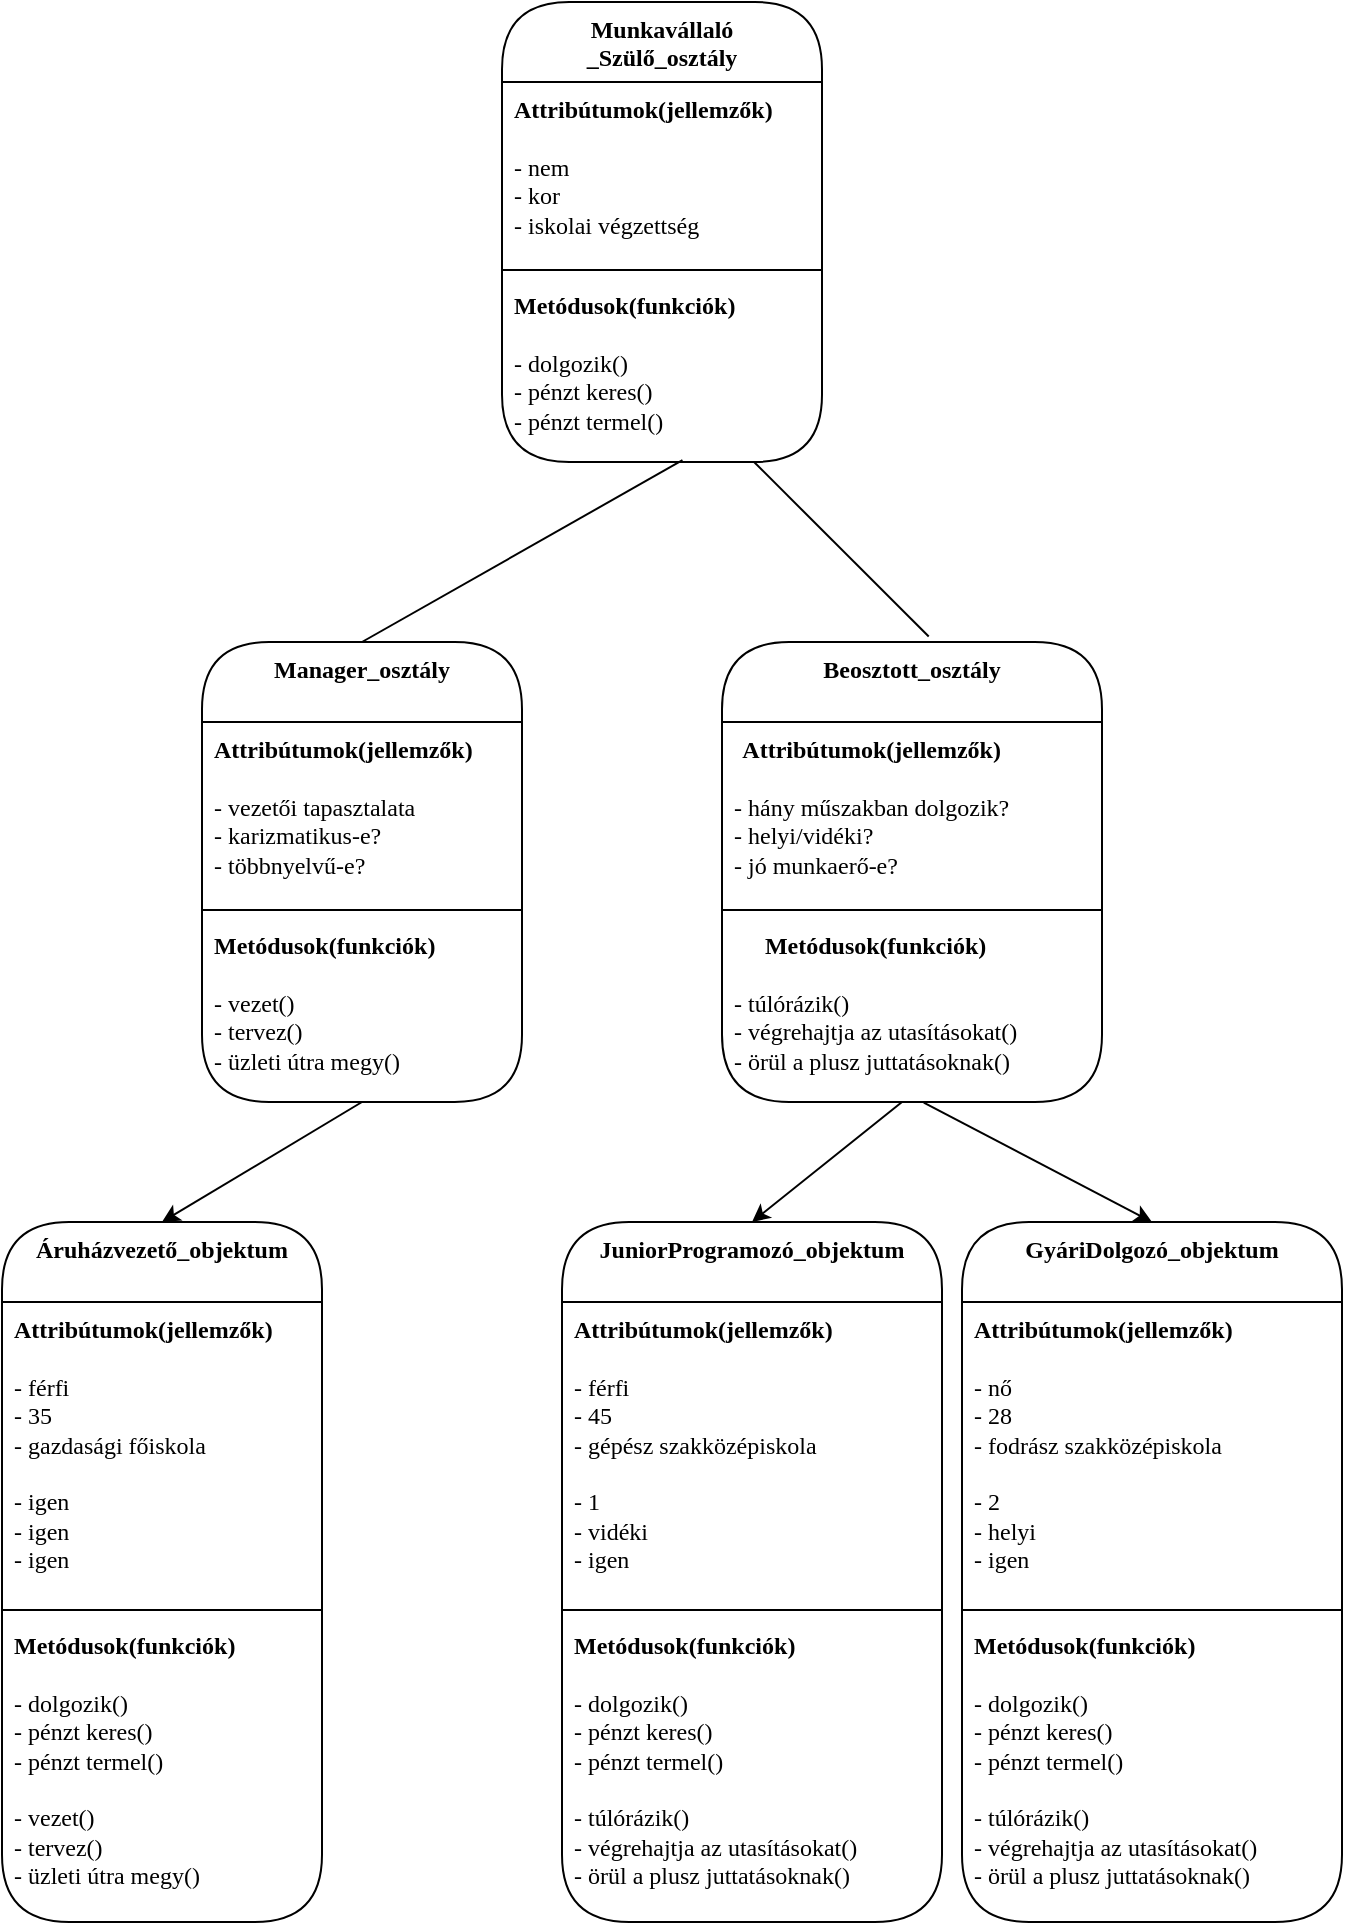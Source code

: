 <mxfile version="22.1.2" type="device">
  <diagram name="1 oldal" id="y6GO0klLcLAF85f1W89G">
    <mxGraphModel dx="780" dy="677" grid="1" gridSize="10" guides="1" tooltips="1" connect="1" arrows="1" fold="1" page="1" pageScale="1" pageWidth="827" pageHeight="1169" math="0" shadow="0">
      <root>
        <mxCell id="0" />
        <mxCell id="1" parent="0" />
        <mxCell id="KbhNGR9DhP5LI528IGR7-1" value="Munkavállaló&lt;br&gt;_Szülő_osztály" style="swimlane;fontStyle=1;align=center;verticalAlign=top;childLayout=stackLayout;horizontal=1;startSize=40;horizontalStack=0;resizeParent=1;resizeParentMax=0;resizeLast=0;collapsible=1;marginBottom=0;whiteSpace=wrap;html=1;rounded=1;fontFamily=Comic Sans MS;arcSize=28;" vertex="1" parent="1">
          <mxGeometry x="470" y="140" width="160" height="230" as="geometry">
            <mxRectangle x="570" y="120" width="100" height="30" as="alternateBounds" />
          </mxGeometry>
        </mxCell>
        <mxCell id="KbhNGR9DhP5LI528IGR7-2" value="&lt;div style=&quot;text-align: center;&quot;&gt;&lt;span style=&quot;background-color: initial;&quot;&gt;&lt;b&gt;Attribútumok(jellemzők)&lt;/b&gt;&lt;/span&gt;&lt;/div&gt;&lt;div style=&quot;text-align: center;&quot;&gt;&lt;span style=&quot;background-color: initial;&quot;&gt;&lt;b&gt;&lt;br&gt;&lt;/b&gt;&lt;/span&gt;&lt;/div&gt;- nem&lt;br&gt;- kor&lt;br&gt;- iskolai végzettség&lt;br&gt;&lt;span style=&quot;&quot;&gt;&lt;span style=&quot;white-space: pre;&quot;&gt;&amp;nbsp;&amp;nbsp;&amp;nbsp;&amp;nbsp;&lt;/span&gt;&lt;span style=&quot;&quot;&gt;&lt;span style=&quot;white-space: pre;&quot;&gt;&amp;nbsp;&amp;nbsp;&amp;nbsp;&amp;nbsp;&lt;/span&gt;&lt;/span&gt;&lt;span style=&quot;&quot;&gt;&lt;span style=&quot;white-space: pre;&quot;&gt;&amp;nbsp;&amp;nbsp;&amp;nbsp;&amp;nbsp;&lt;/span&gt;&lt;/span&gt;&lt;span style=&quot;&quot;&gt;&lt;span style=&quot;white-space: pre;&quot;&gt;&amp;nbsp;&amp;nbsp;&amp;nbsp;&amp;nbsp;&lt;/span&gt;&lt;/span&gt;&lt;span style=&quot;&quot;&gt;&lt;span style=&quot;white-space: pre;&quot;&gt;&amp;nbsp;&amp;nbsp;&amp;nbsp;&amp;nbsp;&lt;/span&gt;&lt;/span&gt;&lt;span style=&quot;&quot;&gt;&lt;span style=&quot;white-space: pre;&quot;&gt;&amp;nbsp;&amp;nbsp;&amp;nbsp;&amp;nbsp;&lt;/span&gt;&lt;/span&gt;&lt;span style=&quot;&quot;&gt;&lt;span style=&quot;white-space: pre;&quot;&gt;&amp;nbsp;&amp;nbsp;&amp;nbsp;&amp;nbsp;&lt;/span&gt;&lt;/span&gt;&lt;/span&gt;" style="text;strokeColor=none;fillColor=none;align=left;verticalAlign=top;spacingLeft=4;spacingRight=4;overflow=hidden;rotatable=0;points=[[0,0.5],[1,0.5]];portConstraint=eastwest;whiteSpace=wrap;html=1;fontFamily=Comic Sans MS;" vertex="1" parent="KbhNGR9DhP5LI528IGR7-1">
          <mxGeometry y="40" width="160" height="90" as="geometry" />
        </mxCell>
        <mxCell id="KbhNGR9DhP5LI528IGR7-3" value="" style="line;strokeWidth=1;fillColor=none;align=left;verticalAlign=middle;spacingTop=-1;spacingLeft=3;spacingRight=3;rotatable=0;labelPosition=right;points=[];portConstraint=eastwest;strokeColor=inherit;" vertex="1" parent="KbhNGR9DhP5LI528IGR7-1">
          <mxGeometry y="130" width="160" height="8" as="geometry" />
        </mxCell>
        <mxCell id="KbhNGR9DhP5LI528IGR7-4" value="&lt;div style=&quot;text-align: center;&quot;&gt;&lt;span style=&quot;background-color: initial;&quot;&gt;&lt;b&gt;Metódusok(funkciók)&lt;/b&gt;&lt;/span&gt;&lt;/div&gt;&lt;div style=&quot;text-align: center;&quot;&gt;&lt;span style=&quot;background-color: initial;&quot;&gt;&lt;b&gt;&lt;br&gt;&lt;/b&gt;&lt;/span&gt;&lt;/div&gt;- dolgozik()&lt;br&gt;- pénzt keres()&lt;br&gt;- pénzt termel()" style="text;strokeColor=none;fillColor=none;align=left;verticalAlign=top;spacingLeft=4;spacingRight=4;overflow=hidden;rotatable=0;points=[[0,0.5],[1,0.5]];portConstraint=eastwest;whiteSpace=wrap;html=1;fontFamily=Comic Sans MS;" vertex="1" parent="KbhNGR9DhP5LI528IGR7-1">
          <mxGeometry y="138" width="160" height="92" as="geometry" />
        </mxCell>
        <mxCell id="KbhNGR9DhP5LI528IGR7-5" value="Manager_osztály" style="swimlane;fontStyle=1;align=center;verticalAlign=top;childLayout=stackLayout;horizontal=1;startSize=40;horizontalStack=0;resizeParent=1;resizeParentMax=0;resizeLast=0;collapsible=1;marginBottom=0;whiteSpace=wrap;html=1;rounded=1;fontFamily=Comic Sans MS;arcSize=28;" vertex="1" parent="1">
          <mxGeometry x="320" y="460" width="160" height="230" as="geometry">
            <mxRectangle x="570" y="120" width="100" height="30" as="alternateBounds" />
          </mxGeometry>
        </mxCell>
        <mxCell id="KbhNGR9DhP5LI528IGR7-6" value="&lt;div style=&quot;text-align: center;&quot;&gt;&lt;span style=&quot;background-color: initial;&quot;&gt;&lt;b&gt;Attribútumok(jellemzők)&lt;/b&gt;&lt;/span&gt;&lt;/div&gt;&lt;div style=&quot;text-align: center;&quot;&gt;&lt;span style=&quot;background-color: initial;&quot;&gt;&lt;b&gt;&lt;br&gt;&lt;/b&gt;&lt;/span&gt;&lt;/div&gt;- vezetői tapasztalata&lt;br&gt;- karizmatikus-e?&lt;br&gt;- többnyelvű-e?&lt;br&gt;&lt;span style=&quot;&quot;&gt;&lt;span style=&quot;white-space: pre;&quot;&gt;&amp;nbsp;&amp;nbsp;&amp;nbsp;&amp;nbsp;&lt;/span&gt;&lt;span style=&quot;&quot;&gt;&lt;span style=&quot;white-space: pre;&quot;&gt;&amp;nbsp;&amp;nbsp;&amp;nbsp;&amp;nbsp;&lt;/span&gt;&lt;/span&gt;&lt;span style=&quot;&quot;&gt;&lt;span style=&quot;white-space: pre;&quot;&gt;&amp;nbsp;&amp;nbsp;&amp;nbsp;&amp;nbsp;&lt;/span&gt;&lt;/span&gt;&lt;span style=&quot;&quot;&gt;&lt;span style=&quot;white-space: pre;&quot;&gt;&amp;nbsp;&amp;nbsp;&amp;nbsp;&amp;nbsp;&lt;/span&gt;&lt;/span&gt;&lt;span style=&quot;&quot;&gt;&lt;span style=&quot;white-space: pre;&quot;&gt;&amp;nbsp;&amp;nbsp;&amp;nbsp;&amp;nbsp;&lt;/span&gt;&lt;/span&gt;&lt;span style=&quot;&quot;&gt;&lt;span style=&quot;white-space: pre;&quot;&gt;&amp;nbsp;&amp;nbsp;&amp;nbsp;&amp;nbsp;&lt;/span&gt;&lt;/span&gt;&lt;span style=&quot;&quot;&gt;&lt;span style=&quot;white-space: pre;&quot;&gt;&amp;nbsp;&amp;nbsp;&amp;nbsp;&amp;nbsp;&lt;/span&gt;&lt;/span&gt;&lt;/span&gt;" style="text;strokeColor=none;fillColor=none;align=left;verticalAlign=top;spacingLeft=4;spacingRight=4;overflow=hidden;rotatable=0;points=[[0,0.5],[1,0.5]];portConstraint=eastwest;whiteSpace=wrap;html=1;fontFamily=Comic Sans MS;" vertex="1" parent="KbhNGR9DhP5LI528IGR7-5">
          <mxGeometry y="40" width="160" height="90" as="geometry" />
        </mxCell>
        <mxCell id="KbhNGR9DhP5LI528IGR7-7" value="" style="line;strokeWidth=1;fillColor=none;align=left;verticalAlign=middle;spacingTop=-1;spacingLeft=3;spacingRight=3;rotatable=0;labelPosition=right;points=[];portConstraint=eastwest;strokeColor=inherit;" vertex="1" parent="KbhNGR9DhP5LI528IGR7-5">
          <mxGeometry y="130" width="160" height="8" as="geometry" />
        </mxCell>
        <mxCell id="KbhNGR9DhP5LI528IGR7-8" value="&lt;div style=&quot;text-align: center;&quot;&gt;&lt;span style=&quot;background-color: initial;&quot;&gt;&lt;b&gt;Metódusok(funkciók)&lt;/b&gt;&lt;/span&gt;&lt;/div&gt;&lt;div style=&quot;text-align: center;&quot;&gt;&lt;span style=&quot;background-color: initial;&quot;&gt;&lt;b&gt;&lt;br&gt;&lt;/b&gt;&lt;/span&gt;&lt;/div&gt;- vezet()&lt;br&gt;- tervez()&lt;br&gt;- üzleti útra megy()" style="text;strokeColor=none;fillColor=none;align=left;verticalAlign=top;spacingLeft=4;spacingRight=4;overflow=hidden;rotatable=0;points=[[0,0.5],[1,0.5]];portConstraint=eastwest;whiteSpace=wrap;html=1;fontFamily=Comic Sans MS;" vertex="1" parent="KbhNGR9DhP5LI528IGR7-5">
          <mxGeometry y="138" width="160" height="92" as="geometry" />
        </mxCell>
        <mxCell id="KbhNGR9DhP5LI528IGR7-9" value="Beosztott_osztály" style="swimlane;fontStyle=1;align=center;verticalAlign=top;childLayout=stackLayout;horizontal=1;startSize=40;horizontalStack=0;resizeParent=1;resizeParentMax=0;resizeLast=0;collapsible=1;marginBottom=0;whiteSpace=wrap;html=1;rounded=1;fontFamily=Comic Sans MS;arcSize=28;" vertex="1" parent="1">
          <mxGeometry x="580" y="460" width="190" height="230" as="geometry">
            <mxRectangle x="570" y="120" width="100" height="30" as="alternateBounds" />
          </mxGeometry>
        </mxCell>
        <mxCell id="KbhNGR9DhP5LI528IGR7-10" value="&lt;div style=&quot;text-align: center;&quot;&gt;&lt;span style=&quot;background-color: initial;&quot;&gt;&lt;b&gt;Attribútumok(jellemzők)&lt;/b&gt;&lt;/span&gt;&lt;/div&gt;&lt;div style=&quot;text-align: center;&quot;&gt;&lt;span style=&quot;background-color: initial;&quot;&gt;&lt;b&gt;&lt;br&gt;&lt;/b&gt;&lt;/span&gt;&lt;/div&gt;- hány műszakban dolgozik?&lt;br&gt;- helyi/vidéki?&lt;br&gt;- jó munkaerő-e?&lt;br&gt;&lt;span style=&quot;&quot;&gt;&lt;span style=&quot;white-space: pre;&quot;&gt;&amp;nbsp;&amp;nbsp;&amp;nbsp;&amp;nbsp;&lt;/span&gt;&lt;span style=&quot;&quot;&gt;&lt;span style=&quot;white-space: pre;&quot;&gt;&amp;nbsp;&amp;nbsp;&amp;nbsp;&amp;nbsp;&lt;/span&gt;&lt;/span&gt;&lt;span style=&quot;&quot;&gt;&lt;span style=&quot;white-space: pre;&quot;&gt;&amp;nbsp;&amp;nbsp;&amp;nbsp;&amp;nbsp;&lt;/span&gt;&lt;/span&gt;&lt;span style=&quot;&quot;&gt;&lt;span style=&quot;white-space: pre;&quot;&gt;&amp;nbsp;&amp;nbsp;&amp;nbsp;&amp;nbsp;&lt;/span&gt;&lt;/span&gt;&lt;span style=&quot;&quot;&gt;&lt;span style=&quot;white-space: pre;&quot;&gt;&amp;nbsp;&amp;nbsp;&amp;nbsp;&amp;nbsp;&lt;/span&gt;&lt;/span&gt;&lt;span style=&quot;&quot;&gt;&lt;span style=&quot;white-space: pre;&quot;&gt;&amp;nbsp;&amp;nbsp;&amp;nbsp;&amp;nbsp;&lt;/span&gt;&lt;/span&gt;&lt;span style=&quot;&quot;&gt;&lt;span style=&quot;white-space: pre;&quot;&gt;&amp;nbsp;&amp;nbsp;&amp;nbsp;&amp;nbsp;&lt;/span&gt;&lt;/span&gt;&lt;/span&gt;" style="text;strokeColor=none;fillColor=none;align=left;verticalAlign=top;spacingLeft=4;spacingRight=4;overflow=hidden;rotatable=0;points=[[0,0.5],[1,0.5]];portConstraint=eastwest;whiteSpace=wrap;html=1;fontFamily=Comic Sans MS;" vertex="1" parent="KbhNGR9DhP5LI528IGR7-9">
          <mxGeometry y="40" width="190" height="90" as="geometry" />
        </mxCell>
        <mxCell id="KbhNGR9DhP5LI528IGR7-11" value="" style="line;strokeWidth=1;fillColor=none;align=left;verticalAlign=middle;spacingTop=-1;spacingLeft=3;spacingRight=3;rotatable=0;labelPosition=right;points=[];portConstraint=eastwest;strokeColor=inherit;" vertex="1" parent="KbhNGR9DhP5LI528IGR7-9">
          <mxGeometry y="130" width="190" height="8" as="geometry" />
        </mxCell>
        <mxCell id="KbhNGR9DhP5LI528IGR7-12" value="&lt;div style=&quot;text-align: center;&quot;&gt;&lt;span style=&quot;background-color: initial;&quot;&gt;&lt;b&gt;Metódusok(funkciók)&lt;/b&gt;&lt;/span&gt;&lt;/div&gt;&lt;div style=&quot;text-align: center;&quot;&gt;&lt;span style=&quot;background-color: initial;&quot;&gt;&lt;b&gt;&lt;br&gt;&lt;/b&gt;&lt;/span&gt;&lt;/div&gt;- túlórázik()&lt;br&gt;- végrehajtja az utasításokat()&lt;br&gt;- örül a plusz juttatásoknak()" style="text;strokeColor=none;fillColor=none;align=left;verticalAlign=top;spacingLeft=4;spacingRight=4;overflow=hidden;rotatable=0;points=[[0,0.5],[1,0.5]];portConstraint=eastwest;whiteSpace=wrap;html=1;fontFamily=Comic Sans MS;" vertex="1" parent="KbhNGR9DhP5LI528IGR7-9">
          <mxGeometry y="138" width="190" height="92" as="geometry" />
        </mxCell>
        <mxCell id="KbhNGR9DhP5LI528IGR7-13" value="" style="endArrow=none;html=1;rounded=0;fontFamily=Garamond;fontSize=12;fontColor=default;startSize=26;exitX=0.5;exitY=0;exitDx=0;exitDy=0;entryX=0.564;entryY=0.99;entryDx=0;entryDy=0;entryPerimeter=0;" edge="1" parent="1" source="KbhNGR9DhP5LI528IGR7-5" target="KbhNGR9DhP5LI528IGR7-4">
          <mxGeometry width="50" height="50" relative="1" as="geometry">
            <mxPoint x="540" y="550" as="sourcePoint" />
            <mxPoint x="590" y="500" as="targetPoint" />
          </mxGeometry>
        </mxCell>
        <mxCell id="KbhNGR9DhP5LI528IGR7-14" value="" style="endArrow=none;html=1;rounded=0;fontFamily=Garamond;fontSize=12;fontColor=default;startSize=26;exitX=0.544;exitY=-0.012;exitDx=0;exitDy=0;exitPerimeter=0;" edge="1" parent="1" source="KbhNGR9DhP5LI528IGR7-9" target="KbhNGR9DhP5LI528IGR7-4">
          <mxGeometry width="50" height="50" relative="1" as="geometry">
            <mxPoint x="540" y="550" as="sourcePoint" />
            <mxPoint x="590" y="500" as="targetPoint" />
          </mxGeometry>
        </mxCell>
        <mxCell id="KbhNGR9DhP5LI528IGR7-15" value="Áruházvezető_objektum" style="swimlane;fontStyle=1;align=center;verticalAlign=top;childLayout=stackLayout;horizontal=1;startSize=40;horizontalStack=0;resizeParent=1;resizeParentMax=0;resizeLast=0;collapsible=1;marginBottom=0;whiteSpace=wrap;html=1;rounded=1;fontFamily=Comic Sans MS;arcSize=28;" vertex="1" parent="1">
          <mxGeometry x="220" y="750" width="160" height="350" as="geometry">
            <mxRectangle x="570" y="120" width="100" height="30" as="alternateBounds" />
          </mxGeometry>
        </mxCell>
        <mxCell id="KbhNGR9DhP5LI528IGR7-16" value="&lt;div style=&quot;text-align: center;&quot;&gt;&lt;span style=&quot;background-color: initial;&quot;&gt;&lt;b&gt;Attribútumok(jellemzők)&lt;/b&gt;&lt;/span&gt;&lt;/div&gt;&lt;div style=&quot;text-align: center;&quot;&gt;&lt;span style=&quot;background-color: initial;&quot;&gt;&lt;b&gt;&lt;br&gt;&lt;/b&gt;&lt;/span&gt;&lt;/div&gt;- férfi&lt;br&gt;- 35&lt;br&gt;- gazdasági főiskola&lt;br&gt;&lt;br&gt;- igen&lt;br style=&quot;border-color: var(--border-color);&quot;&gt;- igen&lt;br style=&quot;border-color: var(--border-color);&quot;&gt;- igen&lt;br&gt;&lt;span style=&quot;&quot;&gt;&lt;span style=&quot;&quot;&gt;&amp;nbsp;&amp;nbsp;&amp;nbsp;&amp;nbsp;&lt;/span&gt;&lt;span style=&quot;&quot;&gt;&lt;span style=&quot;&quot;&gt;&amp;nbsp;&amp;nbsp;&amp;nbsp;&amp;nbsp;&lt;/span&gt;&lt;/span&gt;&lt;span style=&quot;&quot;&gt;&lt;span style=&quot;&quot;&gt;&amp;nbsp;&amp;nbsp;&amp;nbsp;&amp;nbsp;&lt;/span&gt;&lt;/span&gt;&lt;span style=&quot;&quot;&gt;&lt;span style=&quot;&quot;&gt;&amp;nbsp;&amp;nbsp;&amp;nbsp;&amp;nbsp;&lt;/span&gt;&lt;/span&gt;&lt;span style=&quot;&quot;&gt;&lt;span style=&quot;&quot;&gt;&amp;nbsp;&amp;nbsp;&amp;nbsp;&amp;nbsp;&lt;/span&gt;&lt;/span&gt;&lt;span style=&quot;&quot;&gt;&lt;span style=&quot;&quot;&gt;&amp;nbsp;&amp;nbsp;&amp;nbsp;&amp;nbsp;&lt;/span&gt;&lt;/span&gt;&lt;span style=&quot;&quot;&gt;&lt;span style=&quot;&quot;&gt;&amp;nbsp;&amp;nbsp;&amp;nbsp;&amp;nbsp;&lt;/span&gt;&lt;/span&gt;&lt;/span&gt;" style="text;strokeColor=none;fillColor=none;align=left;verticalAlign=top;spacingLeft=4;spacingRight=4;overflow=hidden;rotatable=0;points=[[0,0.5],[1,0.5]];portConstraint=eastwest;whiteSpace=wrap;html=1;fontFamily=Comic Sans MS;" vertex="1" parent="KbhNGR9DhP5LI528IGR7-15">
          <mxGeometry y="40" width="160" height="150" as="geometry" />
        </mxCell>
        <mxCell id="KbhNGR9DhP5LI528IGR7-17" value="" style="line;strokeWidth=1;fillColor=none;align=left;verticalAlign=middle;spacingTop=-1;spacingLeft=3;spacingRight=3;rotatable=0;labelPosition=right;points=[];portConstraint=eastwest;strokeColor=inherit;" vertex="1" parent="KbhNGR9DhP5LI528IGR7-15">
          <mxGeometry y="190" width="160" height="8" as="geometry" />
        </mxCell>
        <mxCell id="KbhNGR9DhP5LI528IGR7-18" value="&lt;div style=&quot;text-align: center;&quot;&gt;&lt;span style=&quot;background-color: initial;&quot;&gt;&lt;b&gt;Metódusok(funkciók)&lt;/b&gt;&lt;/span&gt;&lt;/div&gt;&lt;div style=&quot;text-align: center;&quot;&gt;&lt;span style=&quot;background-color: initial;&quot;&gt;&lt;b&gt;&lt;br&gt;&lt;/b&gt;&lt;/span&gt;&lt;/div&gt;- dolgozik()&lt;br style=&quot;border-color: var(--border-color);&quot;&gt;- pénzt keres()&lt;br style=&quot;border-color: var(--border-color);&quot;&gt;- pénzt termel()&lt;br&gt;&lt;br&gt;- vezet()&lt;br&gt;- tervez()&lt;br&gt;- üzleti útra megy()" style="text;strokeColor=none;fillColor=none;align=left;verticalAlign=top;spacingLeft=4;spacingRight=4;overflow=hidden;rotatable=0;points=[[0,0.5],[1,0.5]];portConstraint=eastwest;whiteSpace=wrap;html=1;fontFamily=Comic Sans MS;" vertex="1" parent="KbhNGR9DhP5LI528IGR7-15">
          <mxGeometry y="198" width="160" height="152" as="geometry" />
        </mxCell>
        <mxCell id="KbhNGR9DhP5LI528IGR7-19" value="GyáriDolgozó_objektum" style="swimlane;fontStyle=1;align=center;verticalAlign=top;childLayout=stackLayout;horizontal=1;startSize=40;horizontalStack=0;resizeParent=1;resizeParentMax=0;resizeLast=0;collapsible=1;marginBottom=0;whiteSpace=wrap;html=1;rounded=1;fontFamily=Comic Sans MS;arcSize=28;" vertex="1" parent="1">
          <mxGeometry x="700" y="750" width="190" height="350" as="geometry">
            <mxRectangle x="570" y="120" width="100" height="30" as="alternateBounds" />
          </mxGeometry>
        </mxCell>
        <mxCell id="KbhNGR9DhP5LI528IGR7-20" value="&lt;div style=&quot;text-align: center;&quot;&gt;&lt;span style=&quot;background-color: initial;&quot;&gt;&lt;b&gt;Attribútumok(jellemzők)&lt;/b&gt;&lt;/span&gt;&lt;/div&gt;&lt;div style=&quot;text-align: center;&quot;&gt;&lt;span style=&quot;background-color: initial;&quot;&gt;&lt;b&gt;&lt;br&gt;&lt;/b&gt;&lt;/span&gt;&lt;/div&gt;- nő&lt;br style=&quot;border-color: var(--border-color);&quot;&gt;- 28&lt;br style=&quot;border-color: var(--border-color);&quot;&gt;- fodrász szakközépiskola&lt;br&gt;&lt;br&gt;- 2&lt;br&gt;- helyi&lt;br&gt;- igen&lt;br&gt;&lt;span style=&quot;&quot;&gt;&lt;span style=&quot;&quot;&gt;&amp;nbsp;&amp;nbsp;&amp;nbsp;&amp;nbsp;&lt;/span&gt;&lt;span style=&quot;&quot;&gt;&lt;span style=&quot;&quot;&gt;&amp;nbsp;&amp;nbsp;&amp;nbsp;&amp;nbsp;&lt;/span&gt;&lt;/span&gt;&lt;span style=&quot;&quot;&gt;&lt;span style=&quot;&quot;&gt;&amp;nbsp;&amp;nbsp;&amp;nbsp;&amp;nbsp;&lt;/span&gt;&lt;/span&gt;&lt;span style=&quot;&quot;&gt;&lt;span style=&quot;&quot;&gt;&amp;nbsp;&amp;nbsp;&amp;nbsp;&amp;nbsp;&lt;/span&gt;&lt;/span&gt;&lt;span style=&quot;&quot;&gt;&lt;span style=&quot;&quot;&gt;&amp;nbsp;&amp;nbsp;&amp;nbsp;&amp;nbsp;&lt;/span&gt;&lt;/span&gt;&lt;span style=&quot;&quot;&gt;&lt;span style=&quot;&quot;&gt;&amp;nbsp;&amp;nbsp;&amp;nbsp;&amp;nbsp;&lt;/span&gt;&lt;/span&gt;&lt;span style=&quot;&quot;&gt;&lt;span style=&quot;&quot;&gt;&amp;nbsp;&amp;nbsp;&amp;nbsp;&amp;nbsp;&lt;/span&gt;&lt;/span&gt;&lt;/span&gt;" style="text;strokeColor=none;fillColor=none;align=left;verticalAlign=top;spacingLeft=4;spacingRight=4;overflow=hidden;rotatable=0;points=[[0,0.5],[1,0.5]];portConstraint=eastwest;whiteSpace=wrap;html=1;fontFamily=Comic Sans MS;" vertex="1" parent="KbhNGR9DhP5LI528IGR7-19">
          <mxGeometry y="40" width="190" height="150" as="geometry" />
        </mxCell>
        <mxCell id="KbhNGR9DhP5LI528IGR7-21" value="" style="line;strokeWidth=1;fillColor=none;align=left;verticalAlign=middle;spacingTop=-1;spacingLeft=3;spacingRight=3;rotatable=0;labelPosition=right;points=[];portConstraint=eastwest;strokeColor=inherit;" vertex="1" parent="KbhNGR9DhP5LI528IGR7-19">
          <mxGeometry y="190" width="190" height="8" as="geometry" />
        </mxCell>
        <mxCell id="KbhNGR9DhP5LI528IGR7-22" value="&lt;div style=&quot;&quot;&gt;&lt;span style=&quot;background-color: initial;&quot;&gt;&lt;b&gt;Metódusok(funkciók)&lt;/b&gt;&lt;/span&gt;&lt;/div&gt;&lt;div style=&quot;text-align: center;&quot;&gt;&lt;span style=&quot;background-color: initial;&quot;&gt;&lt;b&gt;&lt;br&gt;&lt;/b&gt;&lt;/span&gt;&lt;/div&gt;- dolgozik()&lt;br style=&quot;border-color: var(--border-color);&quot;&gt;- pénzt keres()&lt;br style=&quot;border-color: var(--border-color);&quot;&gt;- pénzt termel()&lt;br&gt;&lt;br&gt;- túlórázik()&lt;br&gt;- végrehajtja az utasításokat()&lt;br&gt;- örül a plusz juttatásoknak()" style="text;strokeColor=none;fillColor=none;align=left;verticalAlign=top;spacingLeft=4;spacingRight=4;overflow=hidden;rotatable=0;points=[[0,0.5],[1,0.5]];portConstraint=eastwest;whiteSpace=wrap;html=1;fontFamily=Comic Sans MS;" vertex="1" parent="KbhNGR9DhP5LI528IGR7-19">
          <mxGeometry y="198" width="190" height="152" as="geometry" />
        </mxCell>
        <mxCell id="KbhNGR9DhP5LI528IGR7-23" value="" style="endArrow=classic;html=1;rounded=0;fontFamily=Garamond;fontSize=12;fontColor=default;startSize=26;entryX=0.5;entryY=0;entryDx=0;entryDy=0;" edge="1" parent="1" target="KbhNGR9DhP5LI528IGR7-15">
          <mxGeometry width="50" height="50" relative="1" as="geometry">
            <mxPoint x="400" y="690" as="sourcePoint" />
            <mxPoint x="590" y="620" as="targetPoint" />
          </mxGeometry>
        </mxCell>
        <mxCell id="KbhNGR9DhP5LI528IGR7-24" value="" style="endArrow=classic;html=1;rounded=0;fontFamily=Garamond;fontSize=12;fontColor=default;startSize=26;entryX=0.5;entryY=0;entryDx=0;entryDy=0;exitX=0.531;exitY=1.003;exitDx=0;exitDy=0;exitPerimeter=0;" edge="1" parent="1" source="KbhNGR9DhP5LI528IGR7-12" target="KbhNGR9DhP5LI528IGR7-19">
          <mxGeometry width="50" height="50" relative="1" as="geometry">
            <mxPoint x="700" y="750" as="sourcePoint" />
            <mxPoint x="590" y="620" as="targetPoint" />
          </mxGeometry>
        </mxCell>
        <mxCell id="KbhNGR9DhP5LI528IGR7-25" value="JuniorProgramozó_objektum" style="swimlane;fontStyle=1;align=center;verticalAlign=top;childLayout=stackLayout;horizontal=1;startSize=40;horizontalStack=0;resizeParent=1;resizeParentMax=0;resizeLast=0;collapsible=1;marginBottom=0;whiteSpace=wrap;html=1;rounded=1;fontFamily=Comic Sans MS;arcSize=28;" vertex="1" parent="1">
          <mxGeometry x="500" y="750" width="190" height="350" as="geometry">
            <mxRectangle x="570" y="120" width="100" height="30" as="alternateBounds" />
          </mxGeometry>
        </mxCell>
        <mxCell id="KbhNGR9DhP5LI528IGR7-26" value="&lt;div style=&quot;text-align: center;&quot;&gt;&lt;span style=&quot;background-color: initial;&quot;&gt;&lt;b&gt;Attribútumok(jellemzők)&lt;/b&gt;&lt;/span&gt;&lt;/div&gt;&lt;div style=&quot;text-align: center;&quot;&gt;&lt;span style=&quot;background-color: initial;&quot;&gt;&lt;b&gt;&lt;br&gt;&lt;/b&gt;&lt;/span&gt;&lt;/div&gt;- férfi&lt;br style=&quot;border-color: var(--border-color);&quot;&gt;- 45&lt;br style=&quot;border-color: var(--border-color);&quot;&gt;- gépész szakközépiskola&lt;br&gt;&lt;br&gt;- 1&lt;br&gt;- vidéki&lt;br&gt;- igen&lt;br&gt;&lt;span style=&quot;&quot;&gt;&lt;span style=&quot;&quot;&gt;&amp;nbsp;&amp;nbsp;&amp;nbsp;&amp;nbsp;&lt;/span&gt;&lt;span style=&quot;&quot;&gt;&lt;span style=&quot;&quot;&gt;&amp;nbsp;&amp;nbsp;&amp;nbsp;&amp;nbsp;&lt;/span&gt;&lt;/span&gt;&lt;span style=&quot;&quot;&gt;&lt;span style=&quot;&quot;&gt;&amp;nbsp;&amp;nbsp;&amp;nbsp;&amp;nbsp;&lt;/span&gt;&lt;/span&gt;&lt;span style=&quot;&quot;&gt;&lt;span style=&quot;&quot;&gt;&amp;nbsp;&amp;nbsp;&amp;nbsp;&amp;nbsp;&lt;/span&gt;&lt;/span&gt;&lt;span style=&quot;&quot;&gt;&lt;span style=&quot;&quot;&gt;&amp;nbsp;&amp;nbsp;&amp;nbsp;&amp;nbsp;&lt;/span&gt;&lt;/span&gt;&lt;span style=&quot;&quot;&gt;&lt;span style=&quot;&quot;&gt;&amp;nbsp;&amp;nbsp;&amp;nbsp;&amp;nbsp;&lt;/span&gt;&lt;/span&gt;&lt;span style=&quot;&quot;&gt;&lt;span style=&quot;&quot;&gt;&amp;nbsp;&amp;nbsp;&amp;nbsp;&amp;nbsp;&lt;/span&gt;&lt;/span&gt;&lt;/span&gt;" style="text;strokeColor=none;fillColor=none;align=left;verticalAlign=top;spacingLeft=4;spacingRight=4;overflow=hidden;rotatable=0;points=[[0,0.5],[1,0.5]];portConstraint=eastwest;whiteSpace=wrap;html=1;fontFamily=Comic Sans MS;" vertex="1" parent="KbhNGR9DhP5LI528IGR7-25">
          <mxGeometry y="40" width="190" height="150" as="geometry" />
        </mxCell>
        <mxCell id="KbhNGR9DhP5LI528IGR7-27" value="" style="line;strokeWidth=1;fillColor=none;align=left;verticalAlign=middle;spacingTop=-1;spacingLeft=3;spacingRight=3;rotatable=0;labelPosition=right;points=[];portConstraint=eastwest;strokeColor=inherit;" vertex="1" parent="KbhNGR9DhP5LI528IGR7-25">
          <mxGeometry y="190" width="190" height="8" as="geometry" />
        </mxCell>
        <mxCell id="KbhNGR9DhP5LI528IGR7-28" value="&lt;div style=&quot;&quot;&gt;&lt;span style=&quot;background-color: initial;&quot;&gt;&lt;b&gt;Metódusok(funkciók)&lt;/b&gt;&lt;/span&gt;&lt;/div&gt;&lt;div style=&quot;text-align: center;&quot;&gt;&lt;span style=&quot;background-color: initial;&quot;&gt;&lt;b&gt;&lt;br&gt;&lt;/b&gt;&lt;/span&gt;&lt;/div&gt;- dolgozik()&lt;br style=&quot;border-color: var(--border-color);&quot;&gt;- pénzt keres()&lt;br style=&quot;border-color: var(--border-color);&quot;&gt;- pénzt termel()&lt;br&gt;&lt;br&gt;- túlórázik()&lt;br&gt;- végrehajtja az utasításokat()&lt;br&gt;- örül a plusz juttatásoknak()" style="text;strokeColor=none;fillColor=none;align=left;verticalAlign=top;spacingLeft=4;spacingRight=4;overflow=hidden;rotatable=0;points=[[0,0.5],[1,0.5]];portConstraint=eastwest;whiteSpace=wrap;html=1;fontFamily=Comic Sans MS;" vertex="1" parent="KbhNGR9DhP5LI528IGR7-25">
          <mxGeometry y="198" width="190" height="152" as="geometry" />
        </mxCell>
        <mxCell id="KbhNGR9DhP5LI528IGR7-29" value="" style="endArrow=classic;html=1;rounded=0;fontFamily=Garamond;fontSize=12;fontColor=default;startSize=26;entryX=0.5;entryY=0;entryDx=0;entryDy=0;" edge="1" parent="1" target="KbhNGR9DhP5LI528IGR7-25">
          <mxGeometry width="50" height="50" relative="1" as="geometry">
            <mxPoint x="670" y="690" as="sourcePoint" />
            <mxPoint x="590" y="860" as="targetPoint" />
          </mxGeometry>
        </mxCell>
      </root>
    </mxGraphModel>
  </diagram>
</mxfile>
